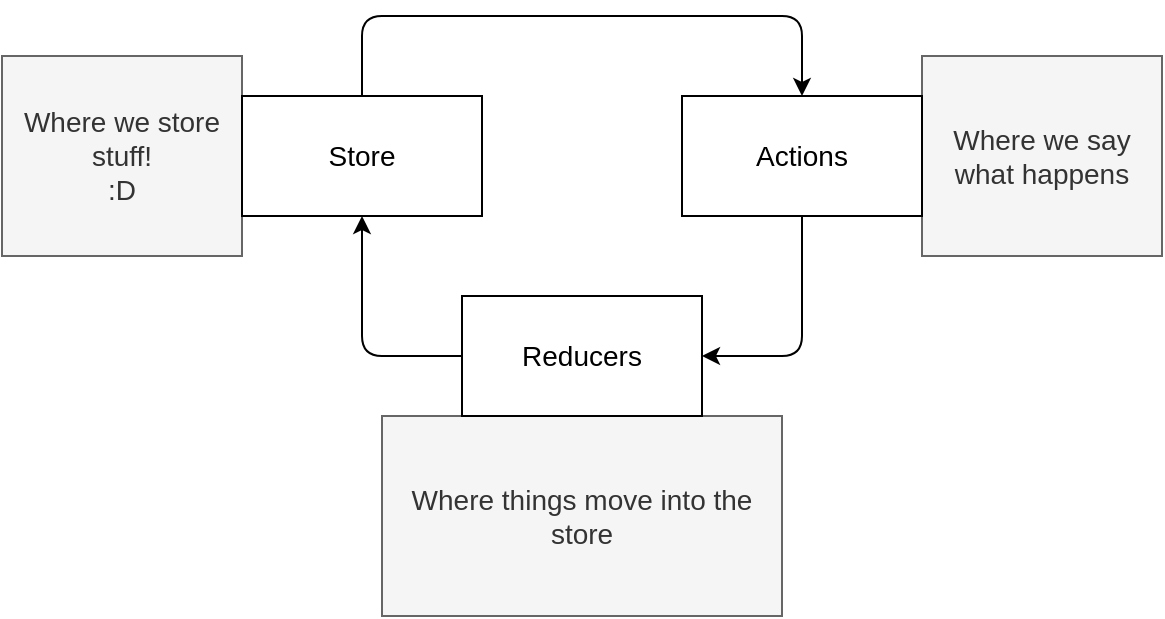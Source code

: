<mxfile version="13.6.2" type="device"><diagram id="Y525DJD_5UgUdk5WAclT" name="Super Basic"><mxGraphModel dx="2062" dy="1182" grid="1" gridSize="10" guides="1" tooltips="1" connect="1" arrows="1" fold="1" page="0" pageScale="1" pageWidth="850" pageHeight="1100" math="0" shadow="0"><root><mxCell id="0"/><mxCell id="1" parent="0"/><mxCell id="0oRmCk6zOcKtgCQ8kotI-9" value="&lt;font style=&quot;font-size: 14px&quot;&gt;Where things move into the store&lt;/font&gt;" style="rounded=0;whiteSpace=wrap;html=1;fillColor=#f5f5f5;strokeColor=#666666;fontColor=#333333;align=center;" parent="1" vertex="1"><mxGeometry x="360" y="360" width="200" height="100" as="geometry"/></mxCell><mxCell id="0oRmCk6zOcKtgCQ8kotI-8" value="&lt;font style=&quot;font-size: 14px&quot;&gt;Where we say what happens&lt;/font&gt;" style="rounded=0;whiteSpace=wrap;html=1;fillColor=#f5f5f5;strokeColor=#666666;fontColor=#333333;" parent="1" vertex="1"><mxGeometry x="630" y="180" width="120" height="100" as="geometry"/></mxCell><mxCell id="0oRmCk6zOcKtgCQ8kotI-7" value="&lt;font style=&quot;font-size: 14px&quot;&gt;Where we store stuff!&lt;br&gt;:D&lt;/font&gt;" style="rounded=0;whiteSpace=wrap;html=1;fillColor=#f5f5f5;strokeColor=#666666;fontColor=#333333;" parent="1" vertex="1"><mxGeometry x="170" y="180" width="120" height="100" as="geometry"/></mxCell><mxCell id="0oRmCk6zOcKtgCQ8kotI-1" value="&lt;font style=&quot;font-size: 14px&quot;&gt;Actions&lt;/font&gt;" style="rounded=0;whiteSpace=wrap;html=1;" parent="1" vertex="1"><mxGeometry x="510" y="200" width="120" height="60" as="geometry"/></mxCell><mxCell id="0oRmCk6zOcKtgCQ8kotI-2" value="&lt;font style=&quot;font-size: 14px&quot;&gt;Reducers&lt;/font&gt;" style="rounded=0;whiteSpace=wrap;html=1;" parent="1" vertex="1"><mxGeometry x="400" y="300" width="120" height="60" as="geometry"/></mxCell><mxCell id="0oRmCk6zOcKtgCQ8kotI-3" value="&lt;font style=&quot;font-size: 14px&quot;&gt;Store&lt;/font&gt;" style="rounded=0;whiteSpace=wrap;html=1;" parent="1" vertex="1"><mxGeometry x="290" y="200" width="120" height="60" as="geometry"/></mxCell><mxCell id="0oRmCk6zOcKtgCQ8kotI-4" value="" style="endArrow=classic;html=1;entryX=0.5;entryY=0;entryDx=0;entryDy=0;exitX=0.5;exitY=0;exitDx=0;exitDy=0;" parent="1" source="0oRmCk6zOcKtgCQ8kotI-3" target="0oRmCk6zOcKtgCQ8kotI-1" edge="1"><mxGeometry width="50" height="50" relative="1" as="geometry"><mxPoint x="350" y="170" as="sourcePoint"/><mxPoint x="440" y="430" as="targetPoint"/><Array as="points"><mxPoint x="350" y="160"/><mxPoint x="570" y="160"/></Array></mxGeometry></mxCell><mxCell id="0oRmCk6zOcKtgCQ8kotI-5" value="" style="endArrow=classic;html=1;exitX=0.5;exitY=1;exitDx=0;exitDy=0;entryX=1;entryY=0.5;entryDx=0;entryDy=0;" parent="1" source="0oRmCk6zOcKtgCQ8kotI-1" target="0oRmCk6zOcKtgCQ8kotI-2" edge="1"><mxGeometry width="50" height="50" relative="1" as="geometry"><mxPoint x="390" y="480" as="sourcePoint"/><mxPoint x="440" y="430" as="targetPoint"/><Array as="points"><mxPoint x="570" y="330"/></Array></mxGeometry></mxCell><mxCell id="0oRmCk6zOcKtgCQ8kotI-6" value="" style="endArrow=classic;html=1;entryX=0.5;entryY=1;entryDx=0;entryDy=0;exitX=0;exitY=0.5;exitDx=0;exitDy=0;" parent="1" source="0oRmCk6zOcKtgCQ8kotI-2" target="0oRmCk6zOcKtgCQ8kotI-3" edge="1"><mxGeometry width="50" height="50" relative="1" as="geometry"><mxPoint x="390" y="480" as="sourcePoint"/><mxPoint x="440" y="430" as="targetPoint"/><Array as="points"><mxPoint x="350" y="330"/></Array></mxGeometry></mxCell></root></mxGraphModel></diagram></mxfile>
